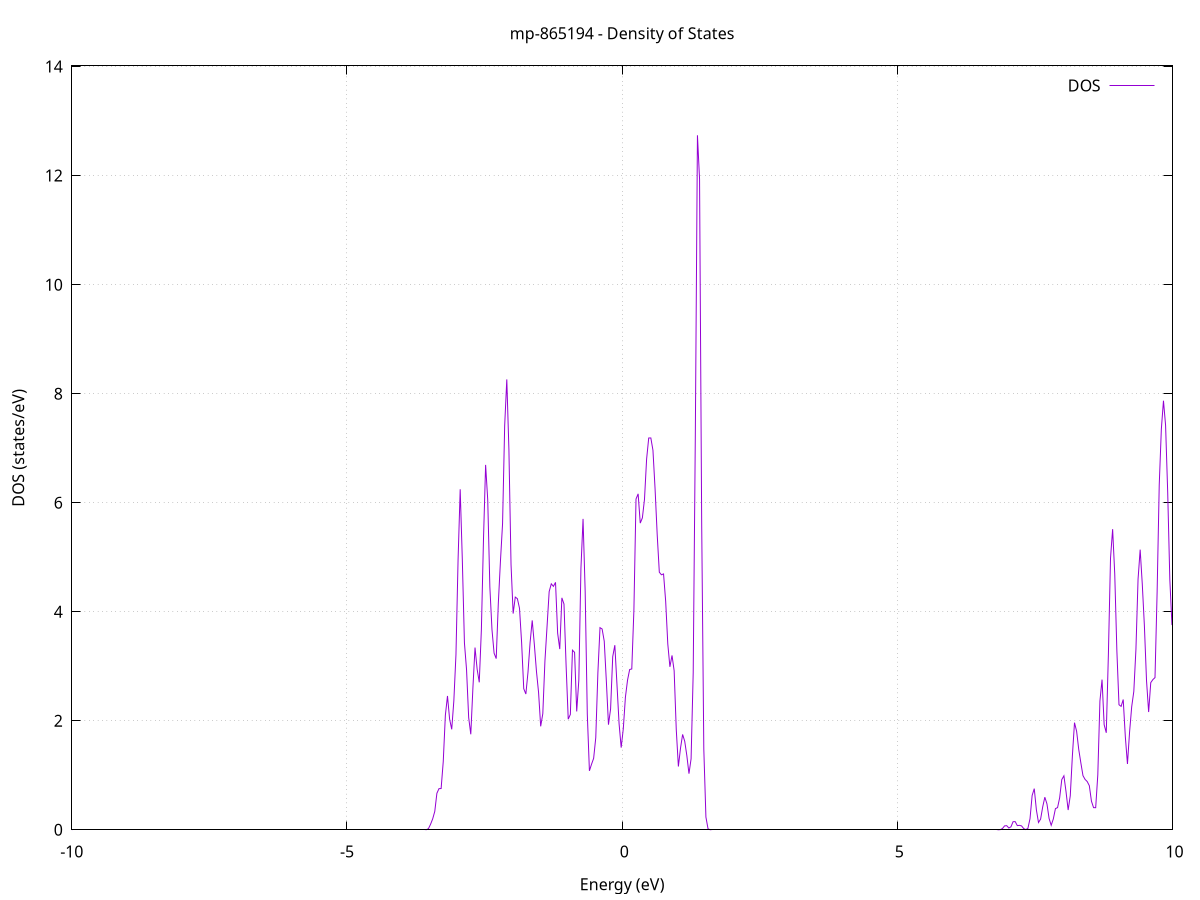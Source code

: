 set title 'mp-865194 - Density of States'
set xlabel 'Energy (eV)'
set ylabel 'DOS (states/eV)'
set grid
set xrange [-10:10]
set yrange [0:14.013]
set xzeroaxis lt -1
set terminal png size 800,600
set output 'mp-865194_dos_gnuplot.png'
plot '-' using 1:2 with lines title 'DOS'
-25.959600 0.000000
-25.921100 0.000000
-25.882600 0.000000
-25.844100 0.000000
-25.805600 0.000000
-25.767100 0.000000
-25.728700 0.000000
-25.690200 0.000000
-25.651700 0.000000
-25.613200 0.000000
-25.574700 0.000000
-25.536200 0.000000
-25.497700 0.000000
-25.459200 0.000000
-25.420700 0.000000
-25.382200 0.000000
-25.343800 0.000000
-25.305300 0.000000
-25.266800 0.000000
-25.228300 0.000000
-25.189800 0.000000
-25.151300 0.000000
-25.112800 0.000000
-25.074300 0.000000
-25.035800 0.000000
-24.997300 0.000000
-24.958900 0.000000
-24.920400 0.000000
-24.881900 0.000000
-24.843400 0.000000
-24.804900 0.000000
-24.766400 0.000000
-24.727900 0.000000
-24.689400 0.000000
-24.650900 0.000000
-24.612400 0.000000
-24.574000 0.000000
-24.535500 0.000000
-24.497000 0.000000
-24.458500 0.000000
-24.420000 0.000000
-24.381500 0.000000
-24.343000 0.000000
-24.304500 0.000000
-24.266000 0.000000
-24.227500 0.000000
-24.189100 0.000000
-24.150600 0.000000
-24.112100 0.000000
-24.073600 0.000000
-24.035100 0.000000
-23.996600 0.000000
-23.958100 0.000000
-23.919600 0.000000
-23.881100 0.000000
-23.842700 0.000000
-23.804200 0.000000
-23.765700 0.000000
-23.727200 0.000000
-23.688700 0.000000
-23.650200 0.000000
-23.611700 0.000000
-23.573200 0.000000
-23.534700 0.000000
-23.496200 0.000000
-23.457800 0.000000
-23.419300 0.000000
-23.380800 0.000000
-23.342300 0.000000
-23.303800 0.000000
-23.265300 0.000000
-23.226800 0.000000
-23.188300 0.000000
-23.149800 0.000000
-23.111300 0.000000
-23.072900 0.000000
-23.034400 0.000000
-22.995900 0.000000
-22.957400 0.000000
-22.918900 0.000000
-22.880400 0.000000
-22.841900 0.000000
-22.803400 0.000000
-22.764900 0.000000
-22.726400 0.000000
-22.688000 0.000000
-22.649500 0.000000
-22.611000 0.000000
-22.572500 0.000200
-22.534000 0.004100
-22.495500 0.038300
-22.457000 0.145100
-22.418500 0.269900
-22.380000 0.459400
-22.341500 0.951200
-22.303100 1.544300
-22.264600 2.837500
-22.226100 5.669500
-22.187600 8.033600
-22.149100 8.233000
-22.110600 7.183500
-22.072100 5.618400
-22.033600 3.888100
-21.995100 2.595900
-21.956600 2.080100
-21.918200 2.010900
-21.879700 2.196100
-21.841200 2.731800
-21.802700 3.538400
-21.764200 4.391400
-21.725700 4.626400
-21.687200 4.021200
-21.648700 4.762800
-21.610200 6.232000
-21.571800 7.794100
-21.533300 11.582700
-21.494800 16.552600
-21.456300 16.972800
-21.417800 11.626600
-21.379300 5.571100
-21.340800 1.533300
-21.302300 0.181100
-21.263800 0.007800
-21.225300 0.000100
-21.186900 0.000000
-21.148400 0.000000
-21.109900 0.000000
-21.071400 0.000000
-21.032900 0.000000
-20.994400 0.000000
-20.955900 0.000000
-20.917400 0.000000
-20.878900 0.000000
-20.840400 0.000000
-20.802000 0.000000
-20.763500 0.000000
-20.725000 0.000000
-20.686500 0.000000
-20.648000 0.000000
-20.609500 0.000000
-20.571000 0.000000
-20.532500 0.000800
-20.494000 0.011000
-20.455500 0.052100
-20.417100 0.084000
-20.378600 0.051300
-20.340100 0.055500
-20.301600 0.144100
-20.263100 0.150000
-20.224600 0.053400
-20.186100 0.006600
-20.147600 0.006100
-20.109100 0.080800
-20.070600 0.388100
-20.032200 0.659000
-19.993700 0.399500
-19.955200 0.099800
-19.916700 0.080100
-19.878200 0.202300
-19.839700 0.352700
-19.801200 0.322600
-19.762700 0.323300
-19.724200 0.631300
-19.685700 1.073700
-19.647300 1.517400
-19.608800 1.724000
-19.570300 1.945500
-19.531800 2.193700
-19.493300 2.175000
-19.454800 3.170900
-19.416300 4.826100
-19.377800 5.508400
-19.339300 4.856100
-19.300900 3.562100
-19.262400 3.625100
-19.223900 4.662800
-19.185400 5.873100
-19.146900 6.431300
-19.108400 6.350700
-19.069900 6.012300
-19.031400 5.582300
-18.992900 6.119600
-18.954400 7.082500
-18.916000 6.248800
-18.877500 4.560000
-18.839000 2.686000
-18.800500 1.328800
-18.762000 0.523200
-18.723500 0.118000
-18.685000 0.011500
-18.646500 0.003400
-18.608000 0.049000
-18.569500 0.309600
-18.531100 0.979100
-18.492600 2.010600
-18.454100 2.682500
-18.415600 2.926600
-18.377100 4.273200
-18.338600 5.481600
-18.300100 5.183500
-18.261600 5.269500
-18.223100 5.648300
-18.184600 5.228200
-18.146200 4.223700
-18.107700 3.151100
-18.069200 2.198800
-18.030700 1.454500
-17.992200 0.687400
-17.953700 0.179000
-17.915200 0.021600
-17.876700 0.001000
-17.838200 0.000000
-17.799700 0.000000
-17.761300 0.000000
-17.722800 0.000000
-17.684300 0.000000
-17.645800 0.000000
-17.607300 0.000000
-17.568800 0.000000
-17.530300 0.000000
-17.491800 0.000000
-17.453300 0.000000
-17.414800 0.000000
-17.376400 0.000000
-17.337900 0.000000
-17.299400 0.000000
-17.260900 0.000000
-17.222400 0.000000
-17.183900 0.000000
-17.145400 0.000000
-17.106900 0.000000
-17.068400 0.000000
-17.030000 0.000000
-16.991500 0.000000
-16.953000 0.000000
-16.914500 0.000000
-16.876000 0.000000
-16.837500 0.000000
-16.799000 0.000000
-16.760500 0.000000
-16.722000 0.000000
-16.683500 0.000000
-16.645100 0.000000
-16.606600 0.000000
-16.568100 0.000000
-16.529600 0.000000
-16.491100 0.000000
-16.452600 0.000000
-16.414100 0.000000
-16.375600 0.000000
-16.337100 0.000000
-16.298600 0.000000
-16.260200 0.000000
-16.221700 0.000000
-16.183200 0.000000
-16.144700 0.000000
-16.106200 0.000000
-16.067700 0.000000
-16.029200 0.000000
-15.990700 0.000000
-15.952200 0.000000
-15.913700 0.000000
-15.875300 0.000000
-15.836800 0.000000
-15.798300 0.000000
-15.759800 0.000000
-15.721300 0.000000
-15.682800 0.000000
-15.644300 0.000000
-15.605800 0.000000
-15.567300 0.000000
-15.528800 0.000000
-15.490400 0.000000
-15.451900 0.000000
-15.413400 0.000000
-15.374900 0.000000
-15.336400 0.000000
-15.297900 0.000000
-15.259400 0.000000
-15.220900 0.000000
-15.182400 0.000000
-15.143900 0.000000
-15.105500 0.000000
-15.067000 0.000000
-15.028500 0.000000
-14.990000 0.000000
-14.951500 0.000000
-14.913000 0.000000
-14.874500 0.000000
-14.836000 0.000000
-14.797500 0.000000
-14.759100 0.000000
-14.720600 0.000000
-14.682100 0.000000
-14.643600 0.000000
-14.605100 0.000000
-14.566600 0.000000
-14.528100 0.000000
-14.489600 0.000000
-14.451100 0.000000
-14.412600 0.000000
-14.374200 0.000000
-14.335700 0.000000
-14.297200 0.000000
-14.258700 0.000000
-14.220200 0.000000
-14.181700 0.000000
-14.143200 0.000000
-14.104700 0.000000
-14.066200 0.000000
-14.027700 0.000000
-13.989300 0.000000
-13.950800 0.000000
-13.912300 0.000000
-13.873800 0.000000
-13.835300 0.000000
-13.796800 0.000000
-13.758300 0.000000
-13.719800 0.000000
-13.681300 0.000000
-13.642800 0.000000
-13.604400 0.000000
-13.565900 0.000000
-13.527400 0.000000
-13.488900 0.000000
-13.450400 0.000000
-13.411900 0.000000
-13.373400 0.000000
-13.334900 0.000000
-13.296400 0.000000
-13.257900 0.000000
-13.219500 0.000000
-13.181000 0.000000
-13.142500 0.000000
-13.104000 0.000000
-13.065500 0.000000
-13.027000 0.000000
-12.988500 0.000000
-12.950000 0.000000
-12.911500 0.000000
-12.873000 0.000000
-12.834600 0.000000
-12.796100 0.000000
-12.757600 0.000000
-12.719100 0.000000
-12.680600 0.000000
-12.642100 0.000000
-12.603600 0.000000
-12.565100 0.000000
-12.526600 0.000000
-12.488200 0.000000
-12.449700 0.000000
-12.411200 0.000000
-12.372700 0.000000
-12.334200 0.000000
-12.295700 0.000000
-12.257200 0.000000
-12.218700 0.000000
-12.180200 0.000000
-12.141700 0.000000
-12.103300 0.000000
-12.064800 0.000000
-12.026300 0.000000
-11.987800 0.000000
-11.949300 0.000000
-11.910800 0.000000
-11.872300 0.000000
-11.833800 0.000000
-11.795300 0.000000
-11.756800 0.000000
-11.718400 0.000000
-11.679900 0.000000
-11.641400 0.000000
-11.602900 0.000000
-11.564400 0.000000
-11.525900 0.000000
-11.487400 0.000000
-11.448900 0.000000
-11.410400 0.000000
-11.371900 0.000000
-11.333500 0.000000
-11.295000 0.000000
-11.256500 0.000000
-11.218000 0.000000
-11.179500 0.000000
-11.141000 0.000000
-11.102500 0.000000
-11.064000 0.000000
-11.025500 0.000000
-10.987000 0.000000
-10.948600 0.000000
-10.910100 0.000000
-10.871600 0.000000
-10.833100 0.000000
-10.794600 0.000000
-10.756100 0.000000
-10.717600 0.000000
-10.679100 0.000000
-10.640600 0.000000
-10.602100 0.000000
-10.563700 0.000000
-10.525200 0.000000
-10.486700 0.000000
-10.448200 0.000000
-10.409700 0.000000
-10.371200 0.000000
-10.332700 0.000000
-10.294200 0.000000
-10.255700 0.000000
-10.217300 0.000000
-10.178800 0.000000
-10.140300 0.000000
-10.101800 0.000000
-10.063300 0.000000
-10.024800 0.000000
-9.986300 0.000000
-9.947800 0.000000
-9.909300 0.000000
-9.870800 0.000000
-9.832400 0.000000
-9.793900 0.000000
-9.755400 0.000000
-9.716900 0.000000
-9.678400 0.000000
-9.639900 0.000000
-9.601400 0.000000
-9.562900 0.000000
-9.524400 0.000000
-9.485900 0.000000
-9.447500 0.000000
-9.409000 0.000000
-9.370500 0.000000
-9.332000 0.000000
-9.293500 0.000000
-9.255000 0.000000
-9.216500 0.000000
-9.178000 0.000000
-9.139500 0.000000
-9.101000 0.000000
-9.062600 0.000000
-9.024100 0.000000
-8.985600 0.000000
-8.947100 0.000000
-8.908600 0.000000
-8.870100 0.000000
-8.831600 0.000000
-8.793100 0.000000
-8.754600 0.000000
-8.716100 0.000000
-8.677700 0.000000
-8.639200 0.000000
-8.600700 0.000000
-8.562200 0.000000
-8.523700 0.000000
-8.485200 0.000000
-8.446700 0.000000
-8.408200 0.000000
-8.369700 0.000000
-8.331200 0.000000
-8.292800 0.000000
-8.254300 0.000000
-8.215800 0.000000
-8.177300 0.000000
-8.138800 0.000000
-8.100300 0.000000
-8.061800 0.000000
-8.023300 0.000000
-7.984800 0.000000
-7.946400 0.000000
-7.907900 0.000000
-7.869400 0.000000
-7.830900 0.000000
-7.792400 0.000000
-7.753900 0.000000
-7.715400 0.000000
-7.676900 0.000000
-7.638400 0.000000
-7.599900 0.000000
-7.561500 0.000000
-7.523000 0.000000
-7.484500 0.000000
-7.446000 0.000000
-7.407500 0.000000
-7.369000 0.000000
-7.330500 0.000000
-7.292000 0.000000
-7.253500 0.000000
-7.215000 0.000000
-7.176600 0.000000
-7.138100 0.000000
-7.099600 0.000000
-7.061100 0.000000
-7.022600 0.000000
-6.984100 0.000000
-6.945600 0.000000
-6.907100 0.000000
-6.868600 0.000000
-6.830100 0.000000
-6.791700 0.000000
-6.753200 0.000000
-6.714700 0.000000
-6.676200 0.000000
-6.637700 0.000000
-6.599200 0.000000
-6.560700 0.000000
-6.522200 0.000000
-6.483700 0.000000
-6.445200 0.000000
-6.406800 0.000000
-6.368300 0.000000
-6.329800 0.000000
-6.291300 0.000000
-6.252800 0.000000
-6.214300 0.000000
-6.175800 0.000000
-6.137300 0.000000
-6.098800 0.000000
-6.060300 0.000000
-6.021900 0.000000
-5.983400 0.000000
-5.944900 0.000000
-5.906400 0.000000
-5.867900 0.000000
-5.829400 0.000000
-5.790900 0.000000
-5.752400 0.000000
-5.713900 0.000000
-5.675500 0.000000
-5.637000 0.000000
-5.598500 0.000000
-5.560000 0.000000
-5.521500 0.000000
-5.483000 0.000000
-5.444500 0.000000
-5.406000 0.000000
-5.367500 0.000000
-5.329000 0.000000
-5.290600 0.000000
-5.252100 0.000000
-5.213600 0.000000
-5.175100 0.000000
-5.136600 0.000000
-5.098100 0.000000
-5.059600 0.000000
-5.021100 0.000000
-4.982600 0.000000
-4.944100 0.000000
-4.905700 0.000000
-4.867200 0.000000
-4.828700 0.000000
-4.790200 0.000000
-4.751700 0.000000
-4.713200 0.000000
-4.674700 0.000000
-4.636200 0.000000
-4.597700 0.000000
-4.559200 0.000000
-4.520800 0.000000
-4.482300 0.000000
-4.443800 0.000000
-4.405300 0.000000
-4.366800 0.000000
-4.328300 0.000000
-4.289800 0.000000
-4.251300 0.000000
-4.212800 0.000000
-4.174300 0.000000
-4.135900 0.000000
-4.097400 0.000000
-4.058900 0.000000
-4.020400 0.000000
-3.981900 0.000000
-3.943400 0.000000
-3.904900 0.000000
-3.866400 0.000000
-3.827900 0.000000
-3.789400 0.000000
-3.751000 0.000000
-3.712500 0.000000
-3.674000 0.000000
-3.635500 0.000000
-3.597000 0.000000
-3.558500 0.001300
-3.520000 0.019700
-3.481500 0.100100
-3.443000 0.198700
-3.404600 0.336700
-3.366100 0.670000
-3.327600 0.754800
-3.289100 0.756500
-3.250600 1.251200
-3.212100 2.101300
-3.173600 2.454800
-3.135100 2.030100
-3.096600 1.842500
-3.058100 2.365200
-3.019700 3.210500
-2.981200 4.952900
-2.942700 6.246300
-2.904200 4.960200
-2.865700 3.428200
-2.827200 2.936200
-2.788700 2.059200
-2.750200 1.751600
-2.711700 2.602300
-2.673200 3.342100
-2.634800 2.945900
-2.596300 2.704800
-2.557800 3.671100
-2.519300 5.330200
-2.480800 6.693200
-2.442300 6.051300
-2.403800 4.455000
-2.365300 3.673000
-2.326800 3.239800
-2.288300 3.139800
-2.249900 4.155100
-2.211400 4.927000
-2.172900 5.613000
-2.134400 7.414300
-2.095900 8.261500
-2.057400 6.971000
-2.018900 4.865000
-1.980400 3.966000
-1.941900 4.268300
-1.903400 4.239000
-1.865000 4.063500
-1.826500 3.431100
-1.788000 2.588200
-1.749500 2.490100
-1.711000 2.887700
-1.672500 3.435900
-1.634000 3.840600
-1.595500 3.399000
-1.557000 2.907100
-1.518500 2.518500
-1.480100 1.897700
-1.441600 2.129900
-1.403100 3.095400
-1.364600 3.726500
-1.326100 4.369300
-1.287600 4.511700
-1.249100 4.465500
-1.210600 4.538800
-1.172100 3.607300
-1.133700 3.314700
-1.095200 4.254600
-1.056700 4.140400
-1.018200 3.012000
-0.979700 2.028700
-0.941200 2.116200
-0.902700 3.294700
-0.864200 3.255200
-0.825700 2.170500
-0.787200 2.742300
-0.748800 4.794600
-0.710300 5.702400
-0.671800 4.372000
-0.633300 2.125300
-0.594800 1.081200
-0.556300 1.202000
-0.517800 1.310800
-0.479300 1.689700
-0.440800 2.882300
-0.402300 3.708000
-0.363900 3.683300
-0.325400 3.460300
-0.286900 2.722900
-0.248400 1.928000
-0.209900 2.217600
-0.171400 3.175100
-0.132900 3.386100
-0.094400 2.672700
-0.055900 1.948000
-0.017400 1.507200
0.021000 1.855100
0.059500 2.433200
0.098000 2.744800
0.136500 2.940200
0.175000 2.949800
0.213500 4.026400
0.252000 6.067100
0.290500 6.162500
0.329000 5.625200
0.367500 5.721700
0.405900 6.059500
0.444400 6.799300
0.482900 7.186700
0.521400 7.187400
0.559900 6.961000
0.598400 6.252100
0.636900 5.414100
0.675400 4.724500
0.713900 4.677500
0.752400 4.693300
0.790800 4.192600
0.829300 3.410000
0.867800 2.989000
0.906300 3.198300
0.944800 2.917700
0.983300 1.838400
1.021800 1.160500
1.060300 1.495200
1.098800 1.749100
1.137200 1.622500
1.175700 1.359600
1.214200 1.029200
1.252700 1.302200
1.291200 2.879100
1.329700 7.239700
1.368200 12.739400
1.406700 11.935600
1.445200 5.624500
1.483700 1.481100
1.522100 0.233200
1.560600 0.018000
1.599100 0.000500
1.637600 0.000000
1.676100 0.000000
1.714600 0.000000
1.753100 0.000000
1.791600 0.000000
1.830100 0.000000
1.868600 0.000000
1.907000 0.000000
1.945500 0.000000
1.984000 0.000000
2.022500 0.000000
2.061000 0.000000
2.099500 0.000000
2.138000 0.000000
2.176500 0.000000
2.215000 0.000000
2.253500 0.000000
2.291900 0.000000
2.330400 0.000000
2.368900 0.000000
2.407400 0.000000
2.445900 0.000000
2.484400 0.000000
2.522900 0.000000
2.561400 0.000000
2.599900 0.000000
2.638400 0.000000
2.676800 0.000000
2.715300 0.000000
2.753800 0.000000
2.792300 0.000000
2.830800 0.000000
2.869300 0.000000
2.907800 0.000000
2.946300 0.000000
2.984800 0.000000
3.023300 0.000000
3.061700 0.000000
3.100200 0.000000
3.138700 0.000000
3.177200 0.000000
3.215700 0.000000
3.254200 0.000000
3.292700 0.000000
3.331200 0.000000
3.369700 0.000000
3.408100 0.000000
3.446600 0.000000
3.485100 0.000000
3.523600 0.000000
3.562100 0.000000
3.600600 0.000000
3.639100 0.000000
3.677600 0.000000
3.716100 0.000000
3.754600 0.000000
3.793000 0.000000
3.831500 0.000000
3.870000 0.000000
3.908500 0.000000
3.947000 0.000000
3.985500 0.000000
4.024000 0.000000
4.062500 0.000000
4.101000 0.000000
4.139500 0.000000
4.177900 0.000000
4.216400 0.000000
4.254900 0.000000
4.293400 0.000000
4.331900 0.000000
4.370400 0.000000
4.408900 0.000000
4.447400 0.000000
4.485900 0.000000
4.524400 0.000000
4.562800 0.000000
4.601300 0.000000
4.639800 0.000000
4.678300 0.000000
4.716800 0.000000
4.755300 0.000000
4.793800 0.000000
4.832300 0.000000
4.870800 0.000000
4.909300 0.000000
4.947700 0.000000
4.986200 0.000000
5.024700 0.000000
5.063200 0.000000
5.101700 0.000000
5.140200 0.000000
5.178700 0.000000
5.217200 0.000000
5.255700 0.000000
5.294200 0.000000
5.332600 0.000000
5.371100 0.000000
5.409600 0.000000
5.448100 0.000000
5.486600 0.000000
5.525100 0.000000
5.563600 0.000000
5.602100 0.000000
5.640600 0.000000
5.679000 0.000000
5.717500 0.000000
5.756000 0.000000
5.794500 0.000000
5.833000 0.000000
5.871500 0.000000
5.910000 0.000000
5.948500 0.000000
5.987000 0.000000
6.025500 0.000000
6.063900 0.000000
6.102400 0.000000
6.140900 0.000000
6.179400 0.000000
6.217900 0.000000
6.256400 0.000000
6.294900 0.000000
6.333400 0.000000
6.371900 0.000000
6.410400 0.000000
6.448800 0.000000
6.487300 0.000000
6.525800 0.000000
6.564300 0.000000
6.602800 0.000000
6.641300 0.000000
6.679800 0.000000
6.718300 0.000000
6.756800 0.000000
6.795300 0.000000
6.833700 0.000100
6.872200 0.002500
6.910700 0.023300
6.949200 0.071600
6.987700 0.075400
7.026200 0.032800
7.064700 0.054200
7.103200 0.147900
7.141700 0.149500
7.180200 0.076700
7.218600 0.081200
7.257100 0.071300
7.295600 0.022800
7.334100 0.003500
7.372600 0.024900
7.411100 0.204000
7.449600 0.629000
7.488100 0.754700
7.526600 0.366600
7.565100 0.133400
7.603500 0.195700
7.642000 0.421000
7.680500 0.597700
7.719000 0.474000
7.757500 0.207800
7.796000 0.082000
7.834500 0.198100
7.873000 0.388200
7.911500 0.406700
7.949900 0.587800
7.988400 0.921600
8.026900 0.990000
8.065400 0.699100
8.103900 0.362100
8.142400 0.623400
8.180900 1.356000
8.219400 1.965100
8.257900 1.805600
8.296400 1.473500
8.334800 1.227100
8.373300 0.993200
8.411800 0.923500
8.450300 0.884600
8.488800 0.808700
8.527300 0.524300
8.565800 0.406200
8.604300 0.404600
8.642800 1.008500
8.681300 2.361500
8.719700 2.754700
8.758200 1.927800
8.796700 1.779200
8.835200 3.220400
8.873700 4.981300
8.912200 5.514700
8.950700 4.689800
8.989200 3.284000
9.027700 2.293700
9.066200 2.263900
9.104600 2.389500
9.143100 1.703900
9.181600 1.207100
9.220100 1.792400
9.258600 2.257000
9.297100 2.537900
9.335600 3.310600
9.374100 4.596400
9.412600 5.138700
9.451100 4.504100
9.489500 3.737500
9.528000 2.736800
9.566500 2.159600
9.605000 2.699100
9.643500 2.754900
9.682000 2.791700
9.720500 4.354900
9.759000 6.324900
9.797500 7.351700
9.836000 7.870600
9.874400 7.417300
9.912900 6.188700
9.951400 4.590300
9.989900 3.763200
10.028400 3.740800
10.066900 4.155100
10.105400 4.042000
10.143900 3.394700
10.182400 2.911100
10.220800 2.913000
10.259300 3.403400
10.297800 3.970500
10.336300 3.795300
10.374800 4.079500
10.413300 5.442600
10.451800 5.484000
10.490300 4.019400
10.528800 3.043000
10.567300 2.339000
10.605700 2.785900
10.644200 5.215200
10.682700 6.343900
10.721200 6.333100
10.759700 6.890100
10.798200 6.162500
10.836700 4.109900
10.875200 3.388200
10.913700 3.017300
10.952200 2.420500
10.990600 2.342700
11.029100 2.158900
11.067600 1.576100
11.106100 1.096900
11.144600 0.867800
11.183100 0.628600
11.221600 0.289100
11.260100 0.312700
11.298600 0.870100
11.337100 1.000900
11.375500 0.412200
11.414000 0.060200
11.452500 0.003100
11.491000 0.000100
11.529500 0.001000
11.568000 0.020100
11.606500 0.138400
11.645000 0.321700
11.683500 0.255300
11.722000 0.069100
11.760400 0.011100
11.798900 0.059300
11.837400 0.253500
11.875900 0.418800
11.914400 0.323500
11.952900 0.135800
11.991400 0.090200
12.029900 0.374900
12.068400 0.809600
12.106900 0.975800
12.145300 1.124000
12.183800 1.018500
12.222300 0.569800
12.260800 0.473600
12.299300 0.564200
12.337800 0.439500
12.376300 0.208300
12.414800 0.062100
12.453300 0.015400
12.491700 0.067200
12.530200 0.251700
12.568700 0.328100
12.607200 0.218500
12.645700 0.452400
12.684200 0.892400
12.722700 0.821400
12.761200 0.528100
12.799700 0.564800
12.838200 0.933700
12.876600 0.813500
12.915100 0.549700
12.953600 0.693800
12.992100 0.564200
13.030600 0.421300
13.069100 0.471800
13.107600 0.443800
13.146100 0.254200
13.184600 0.097600
13.223100 0.200900
13.261500 0.338400
13.300000 0.235300
13.338500 0.296200
13.377000 0.837200
13.415500 1.438700
13.454000 1.120100
13.492500 0.372100
13.531000 0.286800
13.569500 0.622000
13.608000 0.722900
13.646400 0.777200
13.684900 1.034900
13.723400 1.396200
13.761900 1.491000
13.800400 1.050400
13.838900 1.119700
13.877400 2.112400
13.915900 3.008000
13.954400 2.843200
13.992900 1.448300
14.031300 0.410000
14.069800 0.369300
14.108300 0.677900
14.146800 0.726800
14.185300 0.447200
14.223800 0.137700
14.262300 0.017000
14.300800 0.000700
14.339300 0.000000
14.377800 0.000000
14.416200 0.000000
14.454700 0.000000
14.493200 0.000000
14.531700 0.000000
14.570200 0.000000
14.608700 0.000000
14.647200 0.000000
14.685700 0.000000
14.724200 0.000000
14.762600 0.000000
14.801100 0.000000
14.839600 0.000000
14.878100 0.000000
14.916600 0.000000
14.955100 0.000000
14.993600 0.000000
15.032100 0.000000
15.070600 0.000000
15.109100 0.000000
15.147500 0.000700
15.186000 0.015800
15.224500 0.120800
15.263000 0.311800
15.301500 0.284700
15.340000 0.134900
15.378500 0.092000
15.417000 0.047100
15.455500 0.038000
15.494000 0.173100
15.532400 0.354900
15.570900 0.325100
15.609400 0.218000
15.647900 0.097700
15.686400 0.034400
15.724900 0.130700
15.763400 0.351700
15.801900 0.356400
15.840400 0.202600
15.878900 0.451300
15.917300 1.130000
15.955800 1.139700
15.994300 0.425200
16.032800 0.056100
16.071300 0.002500
16.109800 0.000100
16.148300 0.003900
16.186800 0.057200
16.225300 0.301500
16.263800 0.611300
16.302200 0.533100
16.340700 0.390200
16.379200 0.475200
16.417700 0.517200
16.456200 0.916200
16.494700 1.619700
16.533200 1.513500
16.571700 1.084900
16.610200 1.873800
16.648700 2.585700
16.687100 1.415700
16.725600 0.287400
16.764100 0.021200
16.802600 0.002300
16.841100 0.046100
16.879600 0.406000
16.918100 1.238700
16.956600 1.477400
16.995100 1.171800
17.033500 1.135200
17.072000 0.972900
17.110500 0.808800
17.149000 0.912200
17.187500 1.064600
17.226000 1.444600
17.264500 1.470800
17.303000 1.441400
17.341500 1.845000
17.380000 1.734000
17.418400 1.569200
17.456900 1.539400
17.495400 1.245000
17.533900 0.961500
17.572400 0.801200
17.610900 0.383300
17.649400 0.133600
17.687900 0.242800
17.726400 0.345300
17.764900 0.376200
17.803300 1.060800
17.841800 1.684000
17.880300 1.053600
17.918800 0.654900
17.957300 0.672400
17.995800 0.477900
18.034300 0.869400
18.072800 1.749000
18.111300 1.546500
18.149800 0.596200
18.188200 0.426500
18.226700 0.776900
18.265200 0.854100
18.303700 1.053500
18.342200 1.681500
18.380700 1.606800
18.419200 1.146700
18.457700 1.305700
18.496200 1.521100
18.534700 1.468000
18.573100 0.890200
18.611600 0.642500
18.650100 0.846900
18.688600 0.693300
18.727100 0.300800
18.765600 0.307900
18.804100 0.652200
18.842600 0.948600
18.881100 1.168400
18.919600 1.165100
18.958000 1.585400
18.996500 1.946800
19.035000 1.569700
19.073500 1.142700
19.112000 0.747900
19.150500 0.685900
19.189000 0.709200
19.227500 0.526000
19.266000 0.306500
19.304400 0.692100
19.342900 1.519000
19.381400 1.528200
19.419900 1.116200
19.458400 0.762000
19.496900 0.455100
19.535400 0.658800
19.573900 1.210000
19.612400 1.187700
19.650900 0.962300
19.689300 1.176300
19.727800 1.589300
19.766300 2.051500
19.804800 2.107600
19.843300 1.832400
19.881800 1.357000
19.920300 1.201100
19.958800 1.965200
19.997300 2.397500
20.035800 1.679100
20.074200 1.099500
20.112700 1.067200
20.151200 0.830000
20.189700 0.294500
20.228200 0.097500
20.266700 0.238900
20.305200 0.329300
20.343700 0.156300
20.382200 0.025100
20.420700 0.001300
20.459100 0.000000
20.497600 0.000000
20.536100 0.000000
20.574600 0.000500
20.613100 0.014900
20.651600 0.155100
20.690100 0.579700
20.728600 0.836400
20.767100 0.683000
20.805600 0.804300
20.844000 1.025200
20.882500 0.965100
20.921000 1.037400
20.959500 1.460300
20.998000 1.474100
21.036500 1.536400
21.075000 1.453200
21.113500 1.303700
21.152000 1.466500
21.190500 2.069600
21.228900 2.751400
21.267400 3.223500
21.305900 3.815100
21.344400 3.493300
21.382900 2.890700
21.421400 2.943000
21.459900 2.300300
21.498400 1.038300
21.536900 0.814000
21.575300 1.592400
21.613800 2.330500
21.652300 2.386800
21.690800 2.287600
21.729300 2.359400
21.767800 2.383500
21.806300 2.387500
21.844800 2.429000
21.883300 2.618500
21.921800 2.550900
21.960200 2.440200
21.998700 2.085200
22.037200 1.482100
22.075700 1.602600
22.114200 2.220600
22.152700 2.153100
22.191200 1.642700
22.229700 1.421300
22.268200 1.339100
22.306700 1.699600
22.345100 2.229700
22.383600 2.205500
22.422100 2.490600
22.460600 2.589300
22.499100 2.869500
22.537600 3.455300
22.576100 3.092200
22.614600 2.377900
22.653100 1.794400
22.691600 1.384900
22.730000 1.089700
22.768500 0.875300
22.807000 0.924000
22.845500 1.397100
22.884000 2.011400
22.922500 1.902800
22.961000 1.868300
22.999500 2.340000
23.038000 2.406900
23.076500 2.315400
23.114900 2.626700
23.153400 2.866400
23.191900 2.369000
23.230400 2.353200
23.268900 3.511500
23.307400 3.620200
23.345900 2.347100
23.384400 1.942800
23.422900 2.469700
23.461400 2.581200
23.499800 1.759900
23.538300 1.961100
23.576800 3.023900
23.615300 3.205300
23.653800 3.994300
23.692300 3.695500
23.730800 1.709500
23.769300 0.664500
23.807800 0.875800
23.846200 1.211700
23.884700 1.273000
23.923200 1.094000
23.961700 0.646600
24.000200 0.475300
24.038700 0.576600
24.077200 0.722900
24.115700 1.254900
24.154200 1.605200
24.192700 1.574000
24.231100 1.905900
24.269600 1.912900
24.308100 1.933300
24.346600 1.932700
24.385100 1.447300
24.423600 1.352100
24.462100 1.963600
24.500600 1.880100
24.539100 0.976600
24.577600 0.991800
24.616000 1.224300
24.654500 1.074300
24.693000 0.915200
24.731500 0.727200
24.770000 1.085900
24.808500 1.693200
24.847000 1.766300
24.885500 2.013200
24.924000 2.452500
24.962500 1.764900
25.000900 0.796400
25.039400 0.275000
25.077900 0.093100
25.116400 0.372500
25.154900 1.401100
25.193400 2.214800
25.231900 2.107100
25.270400 1.594900
25.308900 0.899100
25.347400 0.793500
25.385800 1.198900
25.424300 1.240500
25.462800 1.355900
25.501300 1.818800
25.539800 1.986100
25.578300 1.924900
25.616800 1.786500
25.655300 1.529500
25.693800 1.361000
25.732300 1.371900
25.770700 1.014900
25.809200 0.609800
25.847700 0.486100
25.886200 0.696400
25.924700 1.077100
25.963200 1.730500
26.001700 2.214400
26.040200 2.032700
26.078700 1.593800
26.117100 0.970300
26.155600 0.947100
26.194100 1.218900
26.232600 1.260200
26.271100 1.471300
26.309600 1.703000
26.348100 1.735000
26.386600 1.299700
26.425100 1.359300
26.463600 2.062500
26.502000 1.938000
26.540500 1.712600
26.579000 1.883100
26.617500 1.835500
26.656000 1.433100
26.694500 0.967900
26.733000 0.817300
26.771500 0.802800
26.810000 1.685500
26.848500 3.291600
26.886900 3.693000
26.925400 2.823400
26.963900 1.521400
27.002400 0.870000
27.040900 1.283700
27.079400 2.328800
27.117900 3.027400
27.156400 2.390500
27.194900 2.147200
27.233400 2.736800
27.271800 2.837000
27.310300 2.589600
27.348800 2.038600
27.387300 1.681400
27.425800 1.625800
27.464300 1.175200
27.502800 0.804400
27.541300 1.112000
27.579800 1.839000
27.618300 2.177900
27.656700 1.980600
27.695200 1.508600
27.733700 1.087400
27.772200 1.462900
27.810700 1.700200
27.849200 1.457600
27.887700 1.748600
27.926200 1.914700
27.964700 1.338500
28.003200 1.160200
28.041600 1.665000
28.080100 1.838300
28.118600 1.727300
28.157100 2.268200
28.195600 2.428400
28.234100 1.462000
28.272600 0.918900
28.311100 0.674800
28.349600 0.352200
28.388000 0.385100
28.426500 0.559800
28.465000 0.704000
28.503500 1.320700
28.542000 1.717100
28.580500 1.477700
28.619000 1.549900
28.657500 1.644800
28.696000 1.439400
28.734500 1.516500
28.772900 1.745900
28.811400 1.573800
28.849900 1.664500
28.888400 1.616500
28.926900 1.026100
28.965400 0.591000
29.003900 0.524700
29.042400 0.565700
29.080900 0.538300
29.119400 0.435500
29.157800 0.476100
29.196300 0.851000
29.234800 1.572700
29.273300 1.401400
29.311800 0.757700
29.350300 1.374000
29.388800 2.391500
29.427300 2.035500
29.465800 1.390700
29.504300 1.205600
29.542700 1.268600
29.581200 1.653800
29.619700 1.985400
29.658200 2.025500
29.696700 1.678200
29.735200 1.423200
29.773700 1.623100
29.812200 2.522700
29.850700 3.858800
29.889200 3.569800
29.927600 2.090700
29.966100 1.741000
30.004600 1.914100
30.043100 1.918500
30.081600 2.114400
30.120100 2.493400
30.158600 2.342700
30.197100 1.677800
30.235600 1.227400
30.274100 0.883300
30.312500 0.707900
30.351000 1.350100
30.389500 3.046500
30.428000 4.984300
30.466500 5.036700
30.505000 2.980700
30.543500 1.875700
30.582000 1.884900
30.620500 1.723300
30.658900 1.862600
30.697400 2.219800
30.735900 2.427000
30.774400 2.071300
30.812900 1.608200
30.851400 1.695200
30.889900 2.133000
30.928400 2.257000
30.966900 1.751200
31.005400 1.265000
31.043800 1.464800
31.082300 2.076200
31.120800 2.539700
31.159300 2.005600
31.197800 1.016200
31.236300 0.605800
31.274800 1.009600
31.313300 1.749200
31.351800 1.651900
31.390300 0.887000
31.428700 0.715100
31.467200 0.735600
31.505700 0.439000
31.544200 0.452300
31.582700 0.688200
31.621200 0.970800
31.659700 1.132100
31.698200 1.535800
31.736700 3.057600
31.775200 3.921900
31.813600 3.074700
31.852100 2.052100
31.890600 1.673900
31.929100 2.485400
31.967600 3.304700
32.006100 2.523300
32.044600 1.686700
32.083100 2.550200
32.121600 4.085300
32.160100 3.248200
32.198500 1.884400
32.237000 1.768300
32.275500 1.448400
32.314000 1.210800
32.352500 1.196500
32.391000 1.668800
32.429500 2.770500
32.468000 2.620100
32.506500 2.199400
32.545000 2.646700
32.583400 2.782000
32.621900 2.319500
32.660400 2.194600
32.698900 1.977200
32.737400 1.178900
32.775900 0.588000
32.814400 0.332800
32.852900 0.193100
32.891400 0.300000
32.929800 0.310900
32.968300 0.288200
33.006800 1.046700
33.045300 2.273300
33.083800 2.103500
33.122300 1.173400
33.160800 1.207200
33.199300 2.548000
33.237800 3.113500
33.276300 2.300200
33.314700 2.153400
33.353200 2.319300
33.391700 2.235000
33.430200 2.153400
33.468700 2.219000
33.507200 2.211700
33.545700 2.051900
33.584200 1.524800
33.622700 1.382800
33.661200 1.723500
33.699600 1.795000
33.738100 1.304200
33.776600 1.029100
33.815100 1.486500
33.853600 2.112400
33.892100 2.465000
33.930600 2.191000
33.969100 1.342900
34.007600 1.074200
34.046100 1.337700
34.084500 1.559900
34.123000 1.805500
34.161500 2.030400
34.200000 2.150100
34.238500 1.996300
34.277000 1.310400
34.315500 0.994300
34.354000 1.089500
34.392500 1.250100
34.431000 1.393200
34.469400 1.185600
34.507900 1.141400
34.546400 1.728400
34.584900 1.857000
34.623400 1.209500
34.661900 0.966400
34.700400 1.210100
34.738900 1.452600
34.777400 1.178100
34.815900 1.334100
34.854300 1.361500
34.892800 0.888100
34.931300 0.858700
34.969800 1.526300
35.008300 2.285100
35.046800 2.076300
35.085300 1.494100
35.123800 1.646100
35.162300 1.719100
35.200700 1.658600
35.239200 1.832900
35.277700 1.605200
35.316200 1.633300
35.354700 2.046100
35.393200 2.938000
35.431700 3.590400
35.470200 2.620100
35.508700 1.884400
35.547200 2.115700
35.585600 2.042900
35.624100 1.840600
35.662600 1.639400
35.701100 1.371200
35.739600 1.501600
35.778100 1.692000
35.816600 1.229700
35.855100 0.546400
35.893600 0.580800
35.932100 1.077500
35.970500 1.436700
36.009000 1.765700
36.047500 1.799800
36.086000 1.338700
36.124500 0.815400
36.163000 0.626900
36.201500 0.667600
36.240000 0.701900
36.278500 0.737900
36.317000 1.286300
36.355400 2.254000
36.393900 2.549000
36.432400 2.405900
36.470900 1.903900
36.509400 1.497800
36.547900 1.209300
36.586400 1.264600
36.624900 1.342700
36.663400 0.998400
36.701900 1.082800
36.740300 1.587500
36.778800 2.765400
36.817300 3.823800
36.855800 2.611700
36.894300 1.371300
36.932800 1.125900
36.971300 1.045000
37.009800 0.932600
37.048300 0.875000
37.086800 1.139400
37.125200 1.553700
37.163700 1.549100
37.202200 2.144400
37.240700 2.787000
37.279200 2.441500
37.317700 1.803800
37.356200 1.277400
37.394700 0.756900
37.433200 0.574300
37.471600 1.125400
37.510100 2.159100
37.548600 2.784100
37.587100 2.333700
37.625600 1.630300
37.664100 0.979600
37.702600 0.790400
37.741100 1.238100
37.779600 1.719700
37.818100 1.402100
37.856500 1.232600
37.895000 1.851000
37.933500 1.843600
37.972000 1.361000
38.010500 1.353400
38.049000 1.845400
38.087500 1.685700
38.126000 1.050700
38.164500 1.169600
38.203000 1.823700
38.241400 2.580100
38.279900 2.432900
38.318400 1.665100
38.356900 1.173600
38.395400 0.781800
38.433900 0.644900
38.472400 0.865400
38.510900 1.051600
38.549400 1.520700
38.587900 2.432800
38.626300 3.611700
38.664800 3.258200
38.703300 1.815000
38.741800 1.391200
38.780300 1.876400
38.818800 2.078500
38.857300 1.359000
38.895800 1.148000
38.934300 1.808300
38.972800 1.793400
39.011200 1.437900
39.049700 1.594500
39.088200 2.038600
39.126700 2.446300
39.165200 2.661800
39.203700 2.712600
39.242200 2.135500
39.280700 1.347600
39.319200 1.431500
39.357700 2.623200
39.396100 3.077500
39.434600 2.704900
39.473100 2.270200
39.511600 2.343200
39.550100 2.443700
39.588600 2.312000
39.627100 2.358100
39.665600 1.854000
39.704100 1.254300
39.742500 1.617100
39.781000 2.614400
39.819500 3.069100
39.858000 2.905900
39.896500 2.590300
39.935000 2.454500
39.973500 2.068100
40.012000 1.427600
40.050500 0.951200
40.089000 0.791900
40.127400 1.350200
40.165900 2.055400
40.204400 2.075400
40.242900 1.896300
40.281400 2.038700
40.319900 1.706100
40.358400 1.158900
40.396900 0.990500
40.435400 0.579600
40.473900 0.163900
40.512300 0.209300
40.550800 0.759200
40.589300 1.391100
40.627800 1.745700
40.666300 1.937900
40.704800 2.198100
40.743300 2.680900
40.781800 2.839600
40.820300 2.554200
40.858800 2.201200
40.897200 2.327600
40.935700 2.546900
40.974200 3.241200
41.012700 3.980800
41.051200 4.166200
41.089700 2.763100
41.128200 1.251500
41.166700 1.514500
41.205200 2.187500
41.243700 1.945000
41.282100 1.784700
41.320600 1.900400
41.359100 1.485600
41.397600 1.243900
41.436100 2.056400
41.474600 3.198400
41.513100 3.634900
41.551600 2.364900
41.590100 1.389600
41.628600 2.091200
41.667000 3.031700
41.705500 3.296100
41.744000 4.256900
41.782500 4.467400
41.821000 2.957700
41.859500 2.296900
41.898000 2.905600
41.936500 3.198600
41.975000 3.276100
42.013400 3.039400
42.051900 2.265500
42.090400 2.136800
42.128900 3.346200
42.167400 3.535700
42.205900 1.943100
42.244400 1.064400
42.282900 1.109000
42.321400 2.023100
42.359900 2.853800
42.398300 3.093600
42.436800 3.140900
42.475300 2.210200
42.513800 1.547600
42.552300 2.472900
42.590800 3.651700
42.629300 4.129800
42.667800 4.602200
42.706300 4.996900
42.744800 4.675700
42.783200 3.169000
42.821700 1.894500
42.860200 2.147000
42.898700 2.596800
42.937200 2.203100
42.975700 2.294300
43.014200 2.765500
43.052700 3.014900
43.091200 3.790200
43.129700 4.894100
43.168100 5.417300
43.206600 5.519000
43.245100 6.227000
43.283600 6.380700
43.322100 5.242700
43.360600 4.500400
43.399100 3.686100
43.437600 2.990700
43.476100 3.280700
43.514600 3.225300
43.553000 2.472000
43.591500 1.838700
43.630000 1.285800
43.668500 0.717000
43.707000 0.565100
43.745500 0.598800
43.784000 1.064100
43.822500 2.156300
43.861000 2.879100
43.899500 3.847200
43.937900 4.198700
43.976400 3.677300
44.014900 3.031400
44.053400 2.274000
44.091900 2.194300
44.130400 2.696600
44.168900 3.135900
44.207400 2.839600
44.245900 1.916300
44.284300 1.404400
44.322800 1.757000
44.361300 1.873600
44.399800 1.237400
44.438300 0.727800
44.476800 0.790500
44.515300 0.965800
44.553800 1.039600
44.592300 1.147300
44.630800 1.057600
44.669200 0.746600
44.707700 0.878200
44.746200 1.681000
44.784700 1.943300
44.823200 1.659200
44.861700 1.896100
44.900200 2.420100
44.938700 2.470800
44.977200 2.018200
45.015700 2.282800
45.054100 3.094200
45.092600 3.107400
45.131100 1.973800
45.169600 1.323000
45.208100 1.829000
45.246600 2.102100
45.285100 1.715500
45.323600 1.363700
45.362100 1.476800
45.400600 1.612300
45.439000 1.403200
45.477500 1.520200
45.516000 1.820800
45.554500 2.399800
45.593000 2.757200
45.631500 1.853600
45.670000 0.786600
45.708500 0.704700
45.747000 1.100100
45.785500 1.219600
45.823900 1.924200
45.862400 3.014000
45.900900 3.122000
45.939400 3.028800
45.977900 2.487100
46.016400 1.621500
46.054900 2.077900
46.093400 2.632700
46.131900 2.659300
46.170400 2.360700
46.208800 1.583100
46.247300 1.387600
46.285800 1.750400
46.324300 1.946500
46.362800 1.654200
46.401300 1.809200
46.439800 2.297000
46.478300 2.045000
46.516800 1.846000
46.555200 1.507500
46.593700 1.681900
46.632200 2.175800
46.670700 1.718500
46.709200 0.714400
46.747700 0.286700
46.786200 0.552900
46.824700 0.890800
46.863200 0.832000
46.901700 0.639600
46.940100 0.454000
46.978600 0.267000
47.017100 0.175700
47.055600 0.125200
47.094100 0.319700
47.132600 0.790600
47.171100 1.356200
47.209600 1.407900
47.248100 0.747900
47.286600 0.222100
47.325000 0.318400
47.363500 0.788800
47.402000 0.860100
47.440500 0.390000
47.479000 0.231500
47.517500 0.560400
47.556000 0.614300
47.594500 0.231100
47.633000 0.029300
47.671500 0.001200
47.709900 0.000000
47.748400 0.000000
47.786900 0.000000
47.825400 0.000000
47.863900 0.000000
47.902400 0.000000
47.940900 0.000000
47.979400 0.000000
48.017900 0.000000
48.056400 0.000000
48.094800 0.000000
48.133300 0.000000
48.171800 0.000000
48.210300 0.000000
48.248800 0.000000
48.287300 0.000000
48.325800 0.000000
48.364300 0.000000
48.402800 0.000000
48.441300 0.000000
48.479700 0.000000
48.518200 0.000000
48.556700 0.000000
48.595200 0.000000
48.633700 0.000000
48.672200 0.000000
48.710700 0.000000
48.749200 0.000000
48.787700 0.000000
48.826100 0.000000
48.864600 0.000000
48.903100 0.000000
48.941600 0.000000
48.980100 0.000000
49.018600 0.000000
49.057100 0.000000
49.095600 0.000000
49.134100 0.000000
49.172600 0.000000
49.211000 0.000000
49.249500 0.000000
49.288000 0.000000
49.326500 0.000000
49.365000 0.000000
49.403500 0.000000
49.442000 0.000000
49.480500 0.000000
49.519000 0.000000
49.557500 0.000000
49.595900 0.000000
49.634400 0.000000
49.672900 0.000000
49.711400 0.000000
49.749900 0.000000
49.788400 0.000000
49.826900 0.000000
49.865400 0.000000
49.903900 0.000000
49.942400 0.000000
49.980800 0.000000
50.019300 0.000000
50.057800 0.000000
50.096300 0.000000
50.134800 0.000000
50.173300 0.000000
50.211800 0.000000
50.250300 0.000000
50.288800 0.000000
50.327300 0.000000
50.365700 0.000000
50.404200 0.000000
50.442700 0.000000
50.481200 0.000000
50.519700 0.000000
50.558200 0.000000
50.596700 0.000000
50.635200 0.000000
50.673700 0.000000
50.712200 0.000000
50.750600 0.000000
50.789100 0.000000
50.827600 0.000000
50.866100 0.000000
50.904600 0.000000
50.943100 0.000000
50.981600 0.000000
51.020100 0.000000
e
